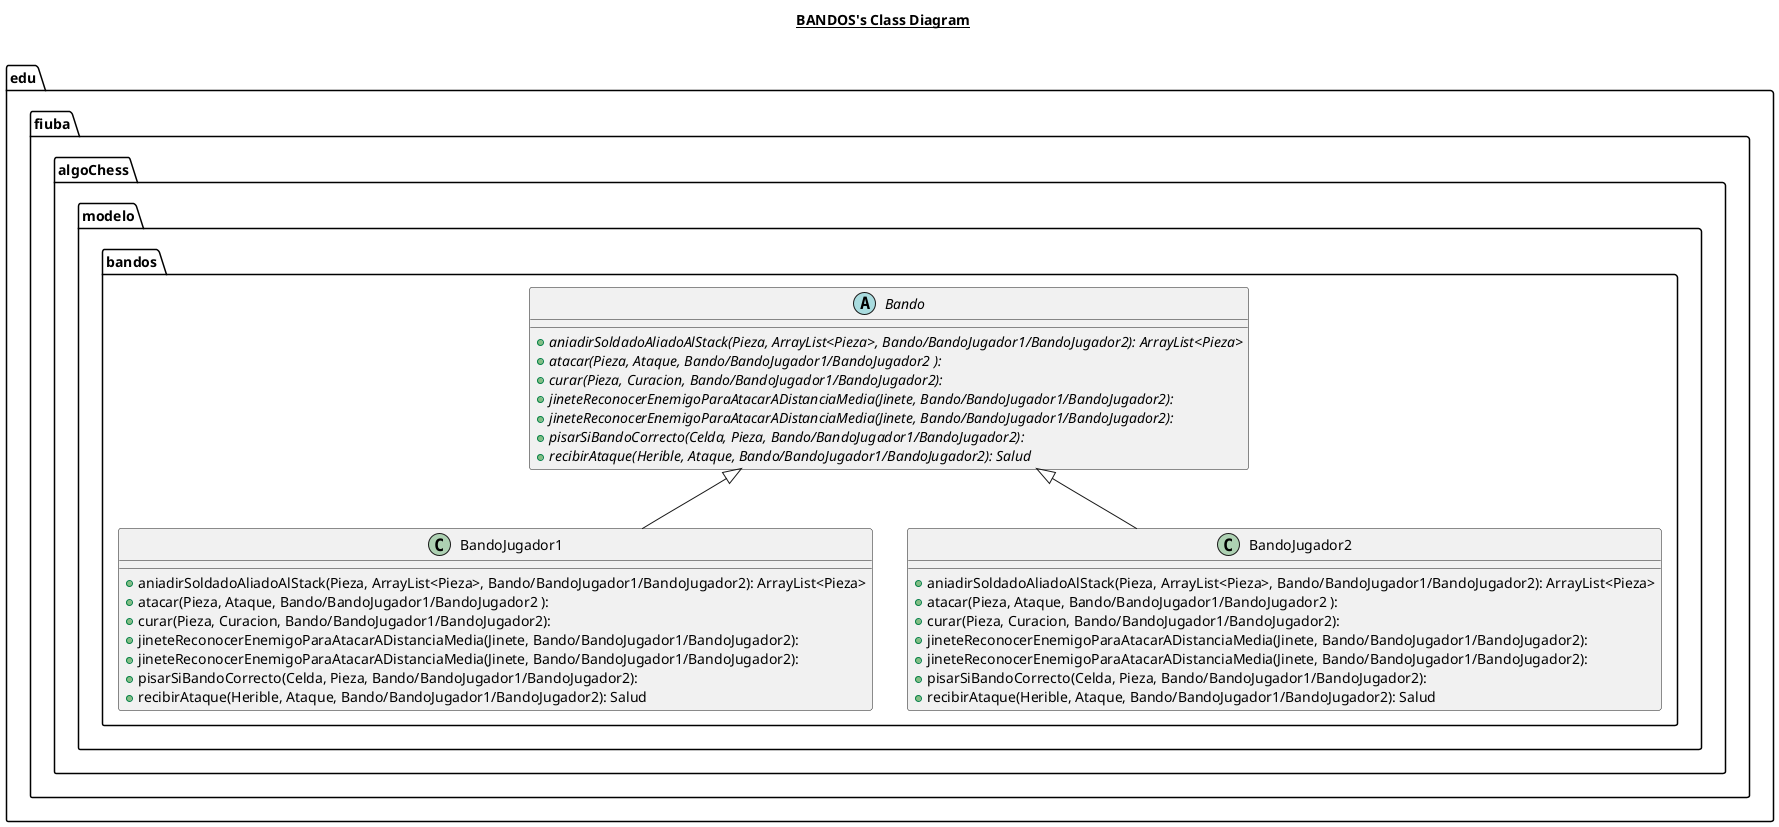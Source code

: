 @startuml

title __BANDOS's Class Diagram__\n


      abstract class edu.fiuba.algoChess.modelo.bandos.Bando {
          {abstract} + aniadirSoldadoAliadoAlStack(Pieza, ArrayList<Pieza>, Bando/BandoJugador1/BandoJugador2): ArrayList<Pieza>
          {abstract} + atacar(Pieza, Ataque, Bando/BandoJugador1/BandoJugador2 ):
          {abstract} + curar(Pieza, Curacion, Bando/BandoJugador1/BandoJugador2):
          {abstract} + jineteReconocerEnemigoParaAtacarADistanciaMedia(Jinete, Bando/BandoJugador1/BandoJugador2):
          {abstract} + jineteReconocerEnemigoParaAtacarADistanciaMedia(Jinete, Bando/BandoJugador1/BandoJugador2):
          {abstract} + pisarSiBandoCorrecto(Celda, Pieza, Bando/BandoJugador1/BandoJugador2):
          {abstract} + recibirAtaque(Herible, Ataque, Bando/BandoJugador1/BandoJugador2): Salud
      }


  


      class edu.fiuba.algoChess.modelo.bandos.BandoJugador1 {
           + aniadirSoldadoAliadoAlStack(Pieza, ArrayList<Pieza>, Bando/BandoJugador1/BandoJugador2): ArrayList<Pieza>
           + atacar(Pieza, Ataque, Bando/BandoJugador1/BandoJugador2 ):
           + curar(Pieza, Curacion, Bando/BandoJugador1/BandoJugador2):
           + jineteReconocerEnemigoParaAtacarADistanciaMedia(Jinete, Bando/BandoJugador1/BandoJugador2):
           + jineteReconocerEnemigoParaAtacarADistanciaMedia(Jinete, Bando/BandoJugador1/BandoJugador2):
           + pisarSiBandoCorrecto(Celda, Pieza, Bando/BandoJugador1/BandoJugador2):
           + recibirAtaque(Herible, Ataque, Bando/BandoJugador1/BandoJugador2): Salud
      }


  


      class edu.fiuba.algoChess.modelo.bandos.BandoJugador2 {
           + aniadirSoldadoAliadoAlStack(Pieza, ArrayList<Pieza>, Bando/BandoJugador1/BandoJugador2): ArrayList<Pieza>
           + atacar(Pieza, Ataque, Bando/BandoJugador1/BandoJugador2 ):
           + curar(Pieza, Curacion, Bando/BandoJugador1/BandoJugador2):
           + jineteReconocerEnemigoParaAtacarADistanciaMedia(Jinete, Bando/BandoJugador1/BandoJugador2):
           + jineteReconocerEnemigoParaAtacarADistanciaMedia(Jinete, Bando/BandoJugador1/BandoJugador2):
           + pisarSiBandoCorrecto(Celda, Pieza, Bando/BandoJugador1/BandoJugador2):
           + recibirAtaque(Herible, Ataque, Bando/BandoJugador1/BandoJugador2): Salud
       }




  edu.fiuba.algoChess.modelo.bandos.BandoJugador1 -up-|> edu.fiuba.algoChess.modelo.bandos.Bando
  edu.fiuba.algoChess.modelo.bandos.BandoJugador2 -up-|> edu.fiuba.algoChess.modelo.bandos.Bando


@enduml
